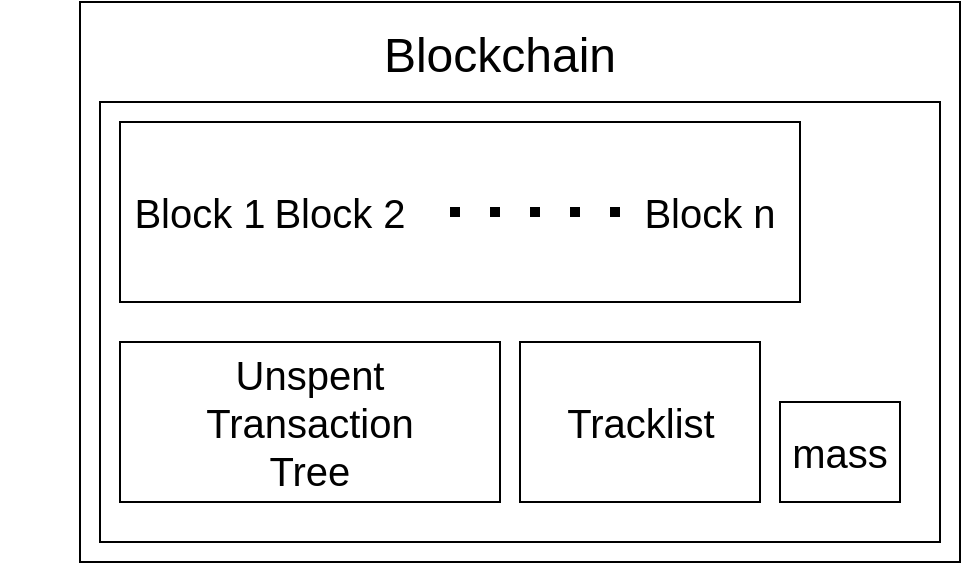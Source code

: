 <mxfile>
    <diagram id="sSYUCETtDqEobELzKSt1" name="Page-1">
        <mxGraphModel dx="724" dy="413" grid="1" gridSize="10" guides="1" tooltips="1" connect="1" arrows="1" fold="1" page="1" pageScale="1" pageWidth="850" pageHeight="1100" math="0" shadow="0">
            <root>
                <mxCell id="0"/>
                <mxCell id="1" parent="0"/>
                <mxCell id="3" value="" style="rounded=0;whiteSpace=wrap;html=1;" parent="1" vertex="1">
                    <mxGeometry x="160" y="110" width="440" height="280" as="geometry"/>
                </mxCell>
                <mxCell id="2" value="" style="rounded=0;whiteSpace=wrap;html=1;" parent="1" vertex="1">
                    <mxGeometry x="170" y="160" width="420" height="220" as="geometry"/>
                </mxCell>
                <mxCell id="4" value="Blockchain" style="text;html=1;strokeColor=none;fillColor=none;align=center;verticalAlign=middle;whiteSpace=wrap;rounded=0;fontSize=24;" parent="1" vertex="1">
                    <mxGeometry x="310" y="120" width="120" height="34" as="geometry"/>
                </mxCell>
                <mxCell id="8" value="" style="rounded=0;whiteSpace=wrap;html=1;" parent="1" vertex="1">
                    <mxGeometry x="180" y="170" width="340" height="90" as="geometry"/>
                </mxCell>
                <mxCell id="5" value="Block 1" style="text;html=1;strokeColor=none;fillColor=none;align=center;verticalAlign=middle;whiteSpace=wrap;rounded=0;fontSize=20;" parent="1" vertex="1">
                    <mxGeometry x="120" y="190" width="200" height="50" as="geometry"/>
                </mxCell>
                <mxCell id="6" value="Block 2" style="text;html=1;strokeColor=none;fillColor=none;align=center;verticalAlign=middle;whiteSpace=wrap;rounded=0;fontSize=20;" parent="1" vertex="1">
                    <mxGeometry x="250" y="190" width="80" height="50" as="geometry"/>
                </mxCell>
                <mxCell id="7" value="Block n" style="text;html=1;strokeColor=none;fillColor=none;align=center;verticalAlign=middle;whiteSpace=wrap;rounded=0;fontSize=20;" parent="1" vertex="1">
                    <mxGeometry x="430" y="190" width="90" height="50" as="geometry"/>
                </mxCell>
                <mxCell id="10" value="" style="endArrow=none;dashed=1;html=1;dashPattern=1 3;strokeWidth=5;rounded=0;fontSize=20;entryX=1;entryY=0.5;entryDx=0;entryDy=0;exitX=0;exitY=0.5;exitDx=0;exitDy=0;jumpSize=17;jumpStyle=none;endSize=6;" parent="1" source="7" target="6" edge="1">
                    <mxGeometry width="50" height="50" relative="1" as="geometry">
                        <mxPoint x="560" y="370" as="sourcePoint"/>
                        <mxPoint x="560" y="240" as="targetPoint"/>
                    </mxGeometry>
                </mxCell>
                <mxCell id="12" value="" style="rounded=0;whiteSpace=wrap;html=1;" parent="1" vertex="1">
                    <mxGeometry x="180" y="280" width="190" height="80" as="geometry"/>
                </mxCell>
                <mxCell id="11" value="Unspent Transaction Tree" style="text;html=1;strokeColor=none;fillColor=none;align=center;verticalAlign=middle;whiteSpace=wrap;rounded=0;fontSize=20;" parent="1" vertex="1">
                    <mxGeometry x="235" y="295" width="80" height="50" as="geometry"/>
                </mxCell>
                <mxCell id="14" value="" style="rounded=0;whiteSpace=wrap;html=1;" parent="1" vertex="1">
                    <mxGeometry x="510" y="310" width="60" height="50" as="geometry"/>
                </mxCell>
                <mxCell id="13" value="mass" style="text;html=1;strokeColor=none;fillColor=none;align=center;verticalAlign=middle;whiteSpace=wrap;rounded=0;fontSize=20;" parent="1" vertex="1">
                    <mxGeometry x="510" y="315" width="60" height="40" as="geometry"/>
                </mxCell>
                <mxCell id="18" value="" style="rounded=0;whiteSpace=wrap;html=1;" vertex="1" parent="1">
                    <mxGeometry x="380" y="280" width="120" height="80" as="geometry"/>
                </mxCell>
                <mxCell id="19" value="Tracklist" style="text;html=1;strokeColor=none;fillColor=none;align=center;verticalAlign=middle;whiteSpace=wrap;rounded=0;fontSize=20;" vertex="1" parent="1">
                    <mxGeometry x="397.5" y="302.5" width="85" height="35" as="geometry"/>
                </mxCell>
            </root>
        </mxGraphModel>
    </diagram>
</mxfile>